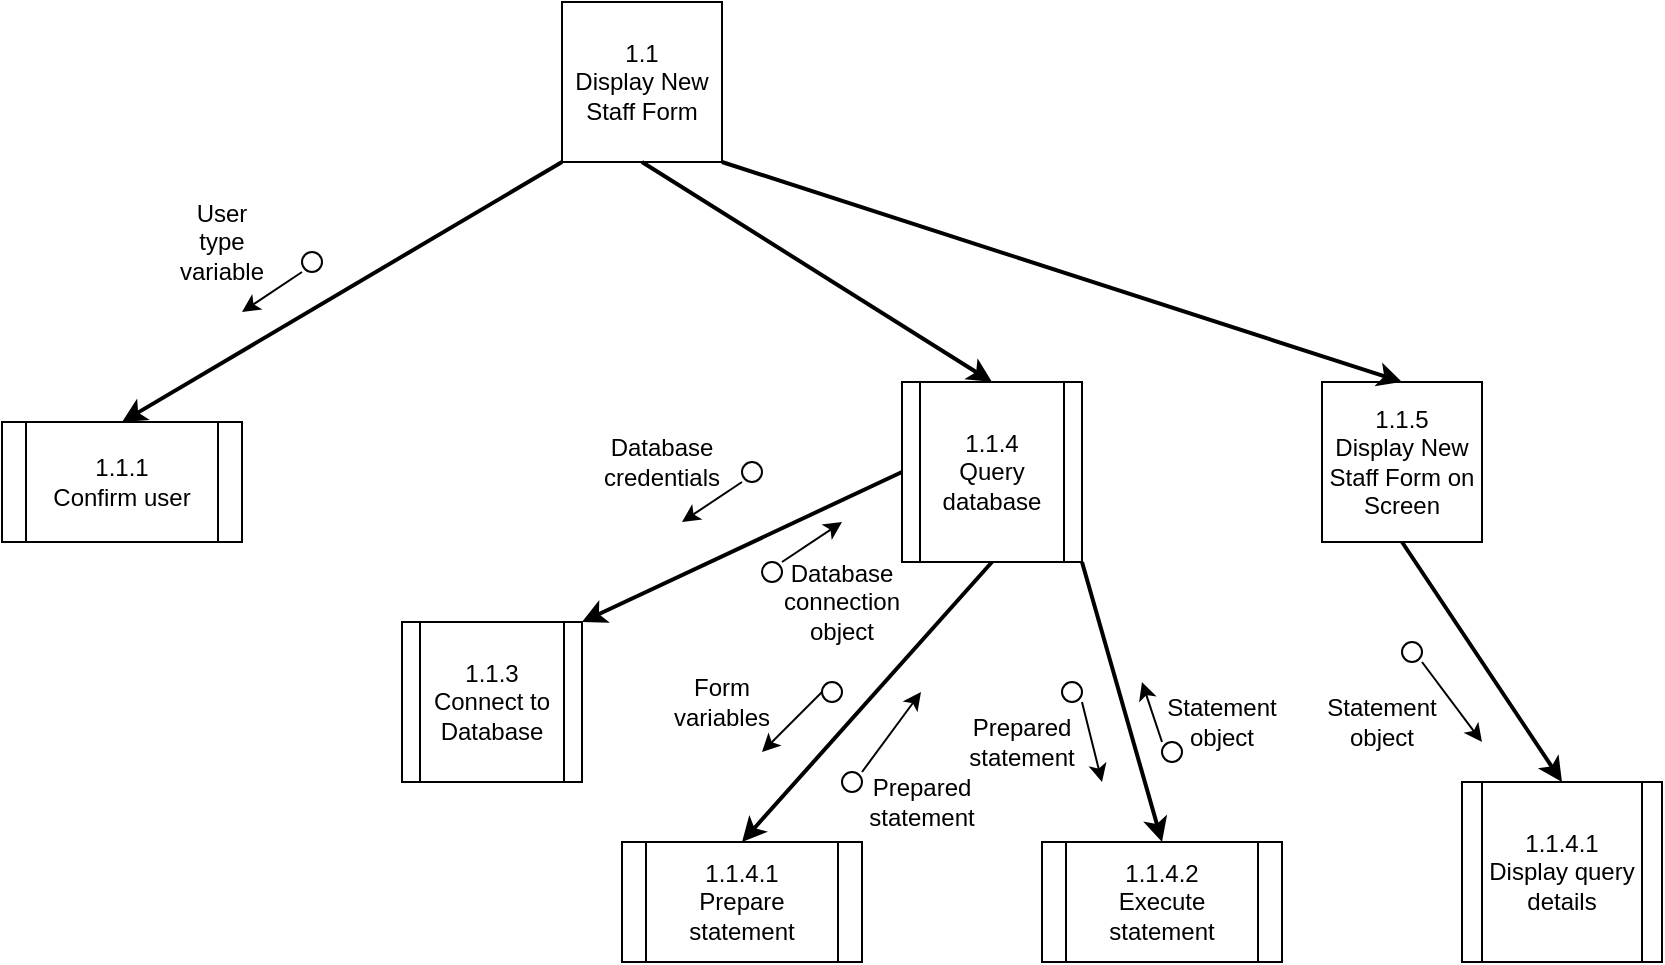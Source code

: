 <mxfile version="12.7.0" type="github" pages="2">
  <diagram id="Qw9qsAwoKkiPCp3U7Go1" name="1.1: Display New Staff Form">
    <mxGraphModel dx="1102" dy="614" grid="1" gridSize="10" guides="1" tooltips="1" connect="1" arrows="1" fold="1" page="1" pageScale="1" pageWidth="850" pageHeight="1100" math="0" shadow="0">
      <root>
        <mxCell id="0"/>
        <mxCell id="1" parent="0"/>
        <mxCell id="wwSS5YBvJb73tgBvLFl6-26" value="1.1&lt;br&gt;Display New Staff Form" style="whiteSpace=wrap;html=1;aspect=fixed;" parent="1" vertex="1">
          <mxGeometry x="430" y="90" width="80" height="80" as="geometry"/>
        </mxCell>
        <mxCell id="wwSS5YBvJb73tgBvLFl6-28" value="1.1.5&lt;br&gt;Display New Staff Form on Screen" style="whiteSpace=wrap;html=1;aspect=fixed;" parent="1" vertex="1">
          <mxGeometry x="810" y="280" width="80" height="80" as="geometry"/>
        </mxCell>
        <mxCell id="wwSS5YBvJb73tgBvLFl6-30" value="" style="endArrow=classic;html=1;exitX=1;exitY=1;exitDx=0;exitDy=0;strokeWidth=2;entryX=0.5;entryY=0;entryDx=0;entryDy=0;" parent="1" source="wwSS5YBvJb73tgBvLFl6-26" target="wwSS5YBvJb73tgBvLFl6-28" edge="1">
          <mxGeometry width="50" height="50" relative="1" as="geometry">
            <mxPoint x="570" y="260" as="sourcePoint"/>
            <mxPoint x="595" y="290" as="targetPoint"/>
          </mxGeometry>
        </mxCell>
        <mxCell id="wwSS5YBvJb73tgBvLFl6-31" value="" style="endArrow=classic;html=1;exitX=0;exitY=1;exitDx=0;exitDy=0;entryX=0.5;entryY=0;entryDx=0;entryDy=0;strokeWidth=2;" parent="1" source="wwSS5YBvJb73tgBvLFl6-26" target="kPWo9Jy2WzOMJjkFZzy3-1" edge="1">
          <mxGeometry width="50" height="50" relative="1" as="geometry">
            <mxPoint x="320" y="210" as="sourcePoint"/>
            <mxPoint x="275" y="290" as="targetPoint"/>
          </mxGeometry>
        </mxCell>
        <mxCell id="wwSS5YBvJb73tgBvLFl6-37" value="" style="endArrow=classic;html=1;" parent="1" edge="1">
          <mxGeometry width="50" height="50" relative="1" as="geometry">
            <mxPoint x="420" y="535" as="sourcePoint"/>
            <mxPoint x="420" y="535" as="targetPoint"/>
          </mxGeometry>
        </mxCell>
        <mxCell id="wwSS5YBvJb73tgBvLFl6-43" value="" style="endArrow=classic;html=1;strokeWidth=2;entryX=0.5;entryY=0;entryDx=0;entryDy=0;exitX=0.5;exitY=1;exitDx=0;exitDy=0;" parent="1" source="wwSS5YBvJb73tgBvLFl6-26" target="wwSS5YBvJb73tgBvLFl6-46" edge="1">
          <mxGeometry width="50" height="50" relative="1" as="geometry">
            <mxPoint x="490" y="170" as="sourcePoint"/>
            <mxPoint x="530" y="290" as="targetPoint"/>
          </mxGeometry>
        </mxCell>
        <mxCell id="wwSS5YBvJb73tgBvLFl6-44" value="1.1.4.1&lt;br&gt;Display query details" style="shape=process;whiteSpace=wrap;html=1;backgroundOutline=1;" parent="1" vertex="1">
          <mxGeometry x="880" y="480" width="100" height="90" as="geometry"/>
        </mxCell>
        <mxCell id="wwSS5YBvJb73tgBvLFl6-45" value="" style="endArrow=classic;html=1;strokeWidth=2;entryX=0.5;entryY=0;entryDx=0;entryDy=0;exitX=0.5;exitY=1;exitDx=0;exitDy=0;" parent="1" source="wwSS5YBvJb73tgBvLFl6-46" target="kPWo9Jy2WzOMJjkFZzy3-24" edge="1">
          <mxGeometry width="50" height="50" relative="1" as="geometry">
            <mxPoint x="635" y="370" as="sourcePoint"/>
            <mxPoint x="740" y="462.5" as="targetPoint"/>
          </mxGeometry>
        </mxCell>
        <mxCell id="wwSS5YBvJb73tgBvLFl6-46" value="1.1.4&lt;br&gt;Query database" style="shape=process;whiteSpace=wrap;html=1;backgroundOutline=1;" parent="1" vertex="1">
          <mxGeometry x="600" y="280" width="90" height="90" as="geometry"/>
        </mxCell>
        <mxCell id="wwSS5YBvJb73tgBvLFl6-49" value="1.1.3&lt;br&gt;Connect to Database" style="shape=process;whiteSpace=wrap;html=1;backgroundOutline=1;" parent="1" vertex="1">
          <mxGeometry x="350" y="400" width="90" height="80" as="geometry"/>
        </mxCell>
        <mxCell id="wwSS5YBvJb73tgBvLFl6-50" value="" style="endArrow=classic;html=1;strokeWidth=2;exitX=0;exitY=0.5;exitDx=0;exitDy=0;entryX=1;entryY=0;entryDx=0;entryDy=0;" parent="1" source="wwSS5YBvJb73tgBvLFl6-46" target="wwSS5YBvJb73tgBvLFl6-49" edge="1">
          <mxGeometry width="50" height="50" relative="1" as="geometry">
            <mxPoint x="387.5" y="170" as="sourcePoint"/>
            <mxPoint x="435" y="260" as="targetPoint"/>
          </mxGeometry>
        </mxCell>
        <mxCell id="kPWo9Jy2WzOMJjkFZzy3-1" value="1.1.1&lt;br&gt;Confirm user" style="shape=process;whiteSpace=wrap;html=1;backgroundOutline=1;" parent="1" vertex="1">
          <mxGeometry x="150" y="300" width="120" height="60" as="geometry"/>
        </mxCell>
        <mxCell id="kPWo9Jy2WzOMJjkFZzy3-2" value="" style="endArrow=classic;html=1;" parent="1" edge="1">
          <mxGeometry width="50" height="50" relative="1" as="geometry">
            <mxPoint x="300" y="225" as="sourcePoint"/>
            <mxPoint x="270" y="245" as="targetPoint"/>
          </mxGeometry>
        </mxCell>
        <mxCell id="kPWo9Jy2WzOMJjkFZzy3-7" value="" style="ellipse;whiteSpace=wrap;html=1;aspect=fixed;" parent="1" vertex="1">
          <mxGeometry x="850" y="410" width="10" height="10" as="geometry"/>
        </mxCell>
        <mxCell id="kPWo9Jy2WzOMJjkFZzy3-8" value="" style="ellipse;whiteSpace=wrap;html=1;aspect=fixed;" parent="1" vertex="1">
          <mxGeometry x="680" y="430" width="10" height="10" as="geometry"/>
        </mxCell>
        <mxCell id="kPWo9Jy2WzOMJjkFZzy3-9" value="" style="ellipse;whiteSpace=wrap;html=1;aspect=fixed;" parent="1" vertex="1">
          <mxGeometry x="730" y="460" width="10" height="10" as="geometry"/>
        </mxCell>
        <mxCell id="kPWo9Jy2WzOMJjkFZzy3-10" value="" style="ellipse;whiteSpace=wrap;html=1;aspect=fixed;" parent="1" vertex="1">
          <mxGeometry x="560" y="430" width="10" height="10" as="geometry"/>
        </mxCell>
        <mxCell id="kPWo9Jy2WzOMJjkFZzy3-11" value="" style="ellipse;whiteSpace=wrap;html=1;aspect=fixed;" parent="1" vertex="1">
          <mxGeometry x="570" y="475" width="10" height="10" as="geometry"/>
        </mxCell>
        <mxCell id="kPWo9Jy2WzOMJjkFZzy3-12" value="" style="ellipse;whiteSpace=wrap;html=1;aspect=fixed;" parent="1" vertex="1">
          <mxGeometry x="530" y="370" width="10" height="10" as="geometry"/>
        </mxCell>
        <mxCell id="kPWo9Jy2WzOMJjkFZzy3-13" value="" style="ellipse;whiteSpace=wrap;html=1;aspect=fixed;" parent="1" vertex="1">
          <mxGeometry x="520" y="320" width="10" height="10" as="geometry"/>
        </mxCell>
        <mxCell id="kPWo9Jy2WzOMJjkFZzy3-15" value="" style="ellipse;whiteSpace=wrap;html=1;aspect=fixed;" parent="1" vertex="1">
          <mxGeometry x="300" y="215" width="10" height="10" as="geometry"/>
        </mxCell>
        <mxCell id="kPWo9Jy2WzOMJjkFZzy3-16" value="User type variable" style="text;html=1;strokeColor=none;fillColor=none;align=center;verticalAlign=middle;whiteSpace=wrap;rounded=0;" parent="1" vertex="1">
          <mxGeometry x="240" y="200" width="40" height="20" as="geometry"/>
        </mxCell>
        <mxCell id="kPWo9Jy2WzOMJjkFZzy3-19" value="Database credentials" style="text;html=1;strokeColor=none;fillColor=none;align=center;verticalAlign=middle;whiteSpace=wrap;rounded=0;" parent="1" vertex="1">
          <mxGeometry x="460" y="310" width="40" height="20" as="geometry"/>
        </mxCell>
        <mxCell id="kPWo9Jy2WzOMJjkFZzy3-20" value="" style="endArrow=classic;html=1;" parent="1" edge="1">
          <mxGeometry width="50" height="50" relative="1" as="geometry">
            <mxPoint x="520" y="330" as="sourcePoint"/>
            <mxPoint x="490" y="350" as="targetPoint"/>
          </mxGeometry>
        </mxCell>
        <mxCell id="kPWo9Jy2WzOMJjkFZzy3-21" value="" style="endArrow=classic;html=1;" parent="1" edge="1">
          <mxGeometry width="50" height="50" relative="1" as="geometry">
            <mxPoint x="540" y="370" as="sourcePoint"/>
            <mxPoint x="570" y="350" as="targetPoint"/>
          </mxGeometry>
        </mxCell>
        <mxCell id="kPWo9Jy2WzOMJjkFZzy3-22" value="Database connection object" style="text;html=1;strokeColor=none;fillColor=none;align=center;verticalAlign=middle;whiteSpace=wrap;rounded=0;" parent="1" vertex="1">
          <mxGeometry x="550" y="380" width="40" height="20" as="geometry"/>
        </mxCell>
        <mxCell id="kPWo9Jy2WzOMJjkFZzy3-23" value="" style="endArrow=classic;html=1;" parent="1" edge="1">
          <mxGeometry width="50" height="50" relative="1" as="geometry">
            <mxPoint x="580" y="475" as="sourcePoint"/>
            <mxPoint x="609.5" y="435" as="targetPoint"/>
          </mxGeometry>
        </mxCell>
        <mxCell id="kPWo9Jy2WzOMJjkFZzy3-24" value="1.1.4.1&lt;br&gt;Prepare statement" style="shape=process;whiteSpace=wrap;html=1;backgroundOutline=1;" parent="1" vertex="1">
          <mxGeometry x="460" y="510" width="120" height="60" as="geometry"/>
        </mxCell>
        <mxCell id="kPWo9Jy2WzOMJjkFZzy3-25" value="1.1.4.2&lt;br&gt;Execute statement" style="shape=process;whiteSpace=wrap;html=1;backgroundOutline=1;" parent="1" vertex="1">
          <mxGeometry x="670" y="510" width="120" height="60" as="geometry"/>
        </mxCell>
        <mxCell id="kPWo9Jy2WzOMJjkFZzy3-27" value="" style="endArrow=classic;html=1;" parent="1" edge="1">
          <mxGeometry width="50" height="50" relative="1" as="geometry">
            <mxPoint x="560" y="435" as="sourcePoint"/>
            <mxPoint x="530" y="465" as="targetPoint"/>
          </mxGeometry>
        </mxCell>
        <mxCell id="kPWo9Jy2WzOMJjkFZzy3-28" value="" style="endArrow=classic;html=1;exitX=1;exitY=1;exitDx=0;exitDy=0;entryX=0.5;entryY=0;entryDx=0;entryDy=0;strokeWidth=2;" parent="1" source="wwSS5YBvJb73tgBvLFl6-46" target="kPWo9Jy2WzOMJjkFZzy3-25" edge="1">
          <mxGeometry width="50" height="50" relative="1" as="geometry">
            <mxPoint x="700" y="480" as="sourcePoint"/>
            <mxPoint x="750" y="430" as="targetPoint"/>
          </mxGeometry>
        </mxCell>
        <mxCell id="kPWo9Jy2WzOMJjkFZzy3-29" value="" style="endArrow=classic;html=1;" parent="1" edge="1">
          <mxGeometry width="50" height="50" relative="1" as="geometry">
            <mxPoint x="690" y="440" as="sourcePoint"/>
            <mxPoint x="700" y="480" as="targetPoint"/>
          </mxGeometry>
        </mxCell>
        <mxCell id="kPWo9Jy2WzOMJjkFZzy3-30" value="" style="endArrow=classic;html=1;" parent="1" edge="1">
          <mxGeometry width="50" height="50" relative="1" as="geometry">
            <mxPoint x="730" y="460" as="sourcePoint"/>
            <mxPoint x="720" y="430" as="targetPoint"/>
          </mxGeometry>
        </mxCell>
        <mxCell id="kPWo9Jy2WzOMJjkFZzy3-31" value="Form variables" style="text;html=1;strokeColor=none;fillColor=none;align=center;verticalAlign=middle;whiteSpace=wrap;rounded=0;" parent="1" vertex="1">
          <mxGeometry x="490" y="430" width="40" height="20" as="geometry"/>
        </mxCell>
        <mxCell id="kPWo9Jy2WzOMJjkFZzy3-32" value="Prepared statement" style="text;html=1;strokeColor=none;fillColor=none;align=center;verticalAlign=middle;whiteSpace=wrap;rounded=0;" parent="1" vertex="1">
          <mxGeometry x="590" y="480" width="40" height="20" as="geometry"/>
        </mxCell>
        <mxCell id="kPWo9Jy2WzOMJjkFZzy3-33" value="Prepared statement" style="text;html=1;strokeColor=none;fillColor=none;align=center;verticalAlign=middle;whiteSpace=wrap;rounded=0;" parent="1" vertex="1">
          <mxGeometry x="640" y="450" width="40" height="20" as="geometry"/>
        </mxCell>
        <mxCell id="kPWo9Jy2WzOMJjkFZzy3-34" value="Statement object" style="text;html=1;strokeColor=none;fillColor=none;align=center;verticalAlign=middle;whiteSpace=wrap;rounded=0;" parent="1" vertex="1">
          <mxGeometry x="740" y="440" width="40" height="20" as="geometry"/>
        </mxCell>
        <mxCell id="kPWo9Jy2WzOMJjkFZzy3-36" value="" style="endArrow=classic;html=1;exitX=0.5;exitY=1;exitDx=0;exitDy=0;entryX=0.5;entryY=0;entryDx=0;entryDy=0;strokeWidth=2;" parent="1" source="wwSS5YBvJb73tgBvLFl6-28" target="wwSS5YBvJb73tgBvLFl6-44" edge="1">
          <mxGeometry width="50" height="50" relative="1" as="geometry">
            <mxPoint x="960" y="430" as="sourcePoint"/>
            <mxPoint x="1010" y="380" as="targetPoint"/>
          </mxGeometry>
        </mxCell>
        <mxCell id="kPWo9Jy2WzOMJjkFZzy3-37" value="Statement object" style="text;html=1;strokeColor=none;fillColor=none;align=center;verticalAlign=middle;whiteSpace=wrap;rounded=0;" parent="1" vertex="1">
          <mxGeometry x="820" y="440" width="40" height="20" as="geometry"/>
        </mxCell>
        <mxCell id="kPWo9Jy2WzOMJjkFZzy3-38" value="" style="endArrow=classic;html=1;" parent="1" edge="1">
          <mxGeometry width="50" height="50" relative="1" as="geometry">
            <mxPoint x="860" y="420" as="sourcePoint"/>
            <mxPoint x="890" y="460" as="targetPoint"/>
          </mxGeometry>
        </mxCell>
      </root>
    </mxGraphModel>
  </diagram>
  <diagram id="9Vf_p67YvRIqeWr83ixY" name="1.2 Add Staff Info Into Staff Table">
        <mxGraphModel dx="1952" dy="614" grid="1" gridSize="10" guides="1" tooltips="1" connect="1" arrows="1" fold="1" page="1" pageScale="1" pageWidth="850" pageHeight="1100" math="0" shadow="0">
            <root>
                <mxCell id="-GygDUzS8S4LPBGg6Kkc-0"/>
                <mxCell id="-GygDUzS8S4LPBGg6Kkc-1" parent="-GygDUzS8S4LPBGg6Kkc-0"/>
                <mxCell id="-GygDUzS8S4LPBGg6Kkc-2" value="1.2&lt;br&gt;Add Staff Info Into Staff Table" style="whiteSpace=wrap;html=1;aspect=fixed;" parent="-GygDUzS8S4LPBGg6Kkc-1" vertex="1">
                    <mxGeometry x="-85" y="70" width="80" height="80" as="geometry"/>
                  </mxCell>
                <mxCell id="-GygDUzS8S4LPBGg6Kkc-7" value="" style="endArrow=classic;html=1;exitX=0.25;exitY=1;exitDx=0;exitDy=0;entryX=0.5;entryY=0;entryDx=0;entryDy=0;strokeWidth=2;" parent="-GygDUzS8S4LPBGg6Kkc-1" source="-GygDUzS8S4LPBGg6Kkc-2" target="-GygDUzS8S4LPBGg6Kkc-9" edge="1">
                    <mxGeometry width="50" height="50" relative="1" as="geometry">
                        <mxPoint x="310" y="190" as="sourcePoint"/>
                        <mxPoint x="160" y="270" as="targetPoint"/>
                      </mxGeometry>
                  </mxCell>
                <mxCell id="-GygDUzS8S4LPBGg6Kkc-9" value="&lt;span style=&quot;white-space: normal&quot;&gt;1.2.1&lt;br&gt;&lt;/span&gt;Retrieve Submitted Form Data" style="shape=process;whiteSpace=wrap;html=1;backgroundOutline=1;" parent="-GygDUzS8S4LPBGg6Kkc-1" vertex="1">
                    <mxGeometry x="-110" y="280" width="90" height="80" as="geometry"/>
                  </mxCell>
                <mxCell id="-GygDUzS8S4LPBGg6Kkc-15" value="&lt;span style=&quot;white-space: normal&quot;&gt;1.2.2&lt;br&gt;&lt;/span&gt;Verify Submitted Form Data" style="shape=process;whiteSpace=wrap;html=1;backgroundOutline=1;" parent="-GygDUzS8S4LPBGg6Kkc-1" vertex="1">
                    <mxGeometry x="80" y="280" width="90" height="80" as="geometry"/>
                  </mxCell>
                <mxCell id="-GygDUzS8S4LPBGg6Kkc-17" value="" style="endArrow=classic;html=1;exitX=0.5;exitY=1;exitDx=0;exitDy=0;entryX=0.5;entryY=0;entryDx=0;entryDy=0;strokeWidth=2;" parent="-GygDUzS8S4LPBGg6Kkc-1" source="-GygDUzS8S4LPBGg6Kkc-2" target="-GygDUzS8S4LPBGg6Kkc-15" edge="1">
                    <mxGeometry width="50" height="50" relative="1" as="geometry">
                        <mxPoint x="467.5" y="170" as="sourcePoint"/>
                        <mxPoint x="262.5" y="290" as="targetPoint"/>
                      </mxGeometry>
                  </mxCell>
                <mxCell id="-GygDUzS8S4LPBGg6Kkc-18" value="" style="endArrow=classic;html=1;strokeWidth=2;exitX=0.75;exitY=1;exitDx=0;exitDy=0;entryX=0.5;entryY=0;entryDx=0;entryDy=0;" parent="-GygDUzS8S4LPBGg6Kkc-1" source="-GygDUzS8S4LPBGg6Kkc-2" target="skDZwN-6ErSxvDQjEwVo-51" edge="1">
                    <mxGeometry width="50" height="50" relative="1" as="geometry">
                        <mxPoint x="480" y="130" as="sourcePoint"/>
                        <mxPoint x="680" y="260" as="targetPoint"/>
                      </mxGeometry>
                  </mxCell>
                <mxCell id="97dr2EivWlVoPKoi6YJp-1" value="" style="endArrow=classic;html=1;curved=1;" parent="-GygDUzS8S4LPBGg6Kkc-1" edge="1">
                    <mxGeometry width="50" height="50" relative="1" as="geometry">
                        <mxPoint x="-45" y="150.0" as="sourcePoint"/>
                        <mxPoint x="-70" y="150" as="targetPoint"/>
                        <Array as="points">
                            <mxPoint x="-10" y="160"/>
                            <mxPoint x="-30" y="180"/>
                            <mxPoint x="-90" y="180"/>
                            <mxPoint x="-100" y="160"/>
                          </Array>
                      </mxGeometry>
                  </mxCell>
                <mxCell id="skDZwN-6ErSxvDQjEwVo-0" value="" style="endArrow=classic;html=1;" edge="1" parent="-GygDUzS8S4LPBGg6Kkc-1">
                    <mxGeometry width="50" height="50" relative="1" as="geometry">
                        <mxPoint x="-210" y="520" as="sourcePoint"/>
                        <mxPoint x="-240" y="540" as="targetPoint"/>
                      </mxGeometry>
                  </mxCell>
                <mxCell id="skDZwN-6ErSxvDQjEwVo-2" value="" style="ellipse;whiteSpace=wrap;html=1;aspect=fixed;fillColor=#000000;" vertex="1" parent="-GygDUzS8S4LPBGg6Kkc-1">
                    <mxGeometry x="380" y="420" width="10" height="10" as="geometry"/>
                  </mxCell>
                <mxCell id="skDZwN-6ErSxvDQjEwVo-3" value="" style="ellipse;whiteSpace=wrap;html=1;aspect=fixed;" vertex="1" parent="-GygDUzS8S4LPBGg6Kkc-1">
                    <mxGeometry x="340" y="395" width="10" height="10" as="geometry"/>
                  </mxCell>
                <mxCell id="skDZwN-6ErSxvDQjEwVo-4" value="" style="ellipse;whiteSpace=wrap;html=1;aspect=fixed;fillColor=#000000;" vertex="1" parent="-GygDUzS8S4LPBGg6Kkc-1">
                    <mxGeometry x="100" y="230" width="10" height="10" as="geometry"/>
                  </mxCell>
                <mxCell id="skDZwN-6ErSxvDQjEwVo-5" value="" style="ellipse;whiteSpace=wrap;html=1;aspect=fixed;" vertex="1" parent="-GygDUzS8S4LPBGg6Kkc-1">
                    <mxGeometry x="30" y="230" width="10" height="10" as="geometry"/>
                  </mxCell>
                <mxCell id="skDZwN-6ErSxvDQjEwVo-6" value="" style="ellipse;whiteSpace=wrap;html=1;aspect=fixed;" vertex="1" parent="-GygDUzS8S4LPBGg6Kkc-1">
                    <mxGeometry x="-200" y="560" width="10" height="10" as="geometry"/>
                  </mxCell>
                <mxCell id="skDZwN-6ErSxvDQjEwVo-7" value="" style="ellipse;whiteSpace=wrap;html=1;aspect=fixed;" vertex="1" parent="-GygDUzS8S4LPBGg6Kkc-1">
                    <mxGeometry x="-210" y="510" width="10" height="10" as="geometry"/>
                  </mxCell>
                <mxCell id="skDZwN-6ErSxvDQjEwVo-8" value="" style="endArrow=classic;html=1;" edge="1" parent="-GygDUzS8S4LPBGg6Kkc-1">
                    <mxGeometry width="50" height="50" relative="1" as="geometry">
                        <mxPoint x="-190" y="565" as="sourcePoint"/>
                        <mxPoint x="-150" y="535" as="targetPoint"/>
                      </mxGeometry>
                  </mxCell>
                <mxCell id="skDZwN-6ErSxvDQjEwVo-9" value="" style="endArrow=classic;html=1;" edge="1" parent="-GygDUzS8S4LPBGg6Kkc-1">
                    <mxGeometry width="50" height="50" relative="1" as="geometry">
                        <mxPoint x="40" y="240" as="sourcePoint"/>
                        <mxPoint x="70" y="265" as="targetPoint"/>
                      </mxGeometry>
                  </mxCell>
                <mxCell id="skDZwN-6ErSxvDQjEwVo-10" value="" style="endArrow=classic;html=1;" edge="1" parent="-GygDUzS8S4LPBGg6Kkc-1">
                    <mxGeometry width="50" height="50" relative="1" as="geometry">
                        <mxPoint x="100" y="230" as="sourcePoint"/>
                        <mxPoint x="70" y="210" as="targetPoint"/>
                      </mxGeometry>
                  </mxCell>
                <mxCell id="skDZwN-6ErSxvDQjEwVo-11" value="" style="endArrow=classic;html=1;" edge="1" parent="-GygDUzS8S4LPBGg6Kkc-1">
                    <mxGeometry width="50" height="50" relative="1" as="geometry">
                        <mxPoint x="344.5" y="405" as="sourcePoint"/>
                        <mxPoint x="344.5" y="440" as="targetPoint"/>
                      </mxGeometry>
                  </mxCell>
                <mxCell id="skDZwN-6ErSxvDQjEwVo-12" value="" style="endArrow=classic;html=1;" edge="1" parent="-GygDUzS8S4LPBGg6Kkc-1">
                    <mxGeometry width="50" height="50" relative="1" as="geometry">
                        <mxPoint x="380" y="420" as="sourcePoint"/>
                        <mxPoint x="370.5" y="380" as="targetPoint"/>
                      </mxGeometry>
                  </mxCell>
                <mxCell id="skDZwN-6ErSxvDQjEwVo-13" value="Form variables" style="text;html=1;strokeColor=none;fillColor=none;align=center;verticalAlign=middle;whiteSpace=wrap;rounded=0;" vertex="1" parent="-GygDUzS8S4LPBGg6Kkc-1">
                    <mxGeometry x="-270" y="490" width="40" height="20" as="geometry"/>
                  </mxCell>
                <mxCell id="skDZwN-6ErSxvDQjEwVo-15" value="1.2.1.1&lt;br&gt;Query database" style="shape=process;whiteSpace=wrap;html=1;backgroundOutline=1;" vertex="1" parent="-GygDUzS8S4LPBGg6Kkc-1">
                    <mxGeometry x="-125" y="430" width="120" height="60" as="geometry"/>
                  </mxCell>
                <mxCell id="skDZwN-6ErSxvDQjEwVo-16" value="12.1.1&lt;br&gt;Connect to database" style="shape=process;whiteSpace=wrap;html=1;backgroundOutline=1;" vertex="1" parent="-GygDUzS8S4LPBGg6Kkc-1">
                    <mxGeometry x="-360" y="610" width="120" height="60" as="geometry"/>
                  </mxCell>
                <mxCell id="skDZwN-6ErSxvDQjEwVo-17" value="12.1.2&lt;br&gt;Prepare statement" style="shape=process;whiteSpace=wrap;html=1;backgroundOutline=1;" vertex="1" parent="-GygDUzS8S4LPBGg6Kkc-1">
                    <mxGeometry x="-125" y="610" width="120" height="60" as="geometry"/>
                  </mxCell>
                <mxCell id="skDZwN-6ErSxvDQjEwVo-18" value="&lt;span style=&quot;white-space: normal&quot;&gt;12.1.3&lt;/span&gt;&lt;br style=&quot;white-space: normal&quot;&gt;&lt;span style=&quot;white-space: normal&quot;&gt;Execute statement&lt;/span&gt;" style="shape=process;whiteSpace=wrap;html=1;backgroundOutline=1;fillColor=#FFFFFF;" vertex="1" parent="-GygDUzS8S4LPBGg6Kkc-1">
                    <mxGeometry x="120" y="610" width="120" height="60" as="geometry"/>
                  </mxCell>
                <mxCell id="skDZwN-6ErSxvDQjEwVo-19" value="" style="endArrow=classic;html=1;entryX=0.5;entryY=0;entryDx=0;entryDy=0;exitX=0.5;exitY=1;exitDx=0;exitDy=0;strokeWidth=2;" edge="1" parent="-GygDUzS8S4LPBGg6Kkc-1" source="-GygDUzS8S4LPBGg6Kkc-9" target="skDZwN-6ErSxvDQjEwVo-15">
                    <mxGeometry width="50" height="50" relative="1" as="geometry">
                        <mxPoint x="70" y="370" as="sourcePoint"/>
                        <mxPoint x="120" y="320" as="targetPoint"/>
                      </mxGeometry>
                  </mxCell>
                <mxCell id="skDZwN-6ErSxvDQjEwVo-20" value="" style="endArrow=classic;html=1;exitX=0;exitY=1;exitDx=0;exitDy=0;entryX=0.5;entryY=0;entryDx=0;entryDy=0;strokeWidth=2;" edge="1" parent="-GygDUzS8S4LPBGg6Kkc-1" source="skDZwN-6ErSxvDQjEwVo-15" target="skDZwN-6ErSxvDQjEwVo-16">
                    <mxGeometry width="50" height="50" relative="1" as="geometry">
                        <mxPoint x="-280" y="570" as="sourcePoint"/>
                        <mxPoint x="-230" y="520" as="targetPoint"/>
                      </mxGeometry>
                  </mxCell>
                <mxCell id="skDZwN-6ErSxvDQjEwVo-21" value="" style="endArrow=classic;html=1;exitX=0.5;exitY=1;exitDx=0;exitDy=0;entryX=0.5;entryY=0;entryDx=0;entryDy=0;strokeWidth=2;" edge="1" parent="-GygDUzS8S4LPBGg6Kkc-1" source="skDZwN-6ErSxvDQjEwVo-15" target="skDZwN-6ErSxvDQjEwVo-17">
                    <mxGeometry width="50" height="50" relative="1" as="geometry">
                        <mxPoint x="-60" y="610" as="sourcePoint"/>
                        <mxPoint x="-10" y="560" as="targetPoint"/>
                      </mxGeometry>
                  </mxCell>
                <mxCell id="skDZwN-6ErSxvDQjEwVo-22" value="" style="endArrow=classic;html=1;exitX=1;exitY=1;exitDx=0;exitDy=0;entryX=0.5;entryY=0;entryDx=0;entryDy=0;strokeWidth=2;" edge="1" parent="-GygDUzS8S4LPBGg6Kkc-1" source="skDZwN-6ErSxvDQjEwVo-15" target="skDZwN-6ErSxvDQjEwVo-18">
                    <mxGeometry width="50" height="50" relative="1" as="geometry">
                        <mxPoint x="120" y="580" as="sourcePoint"/>
                        <mxPoint x="170" y="530" as="targetPoint"/>
                      </mxGeometry>
                  </mxCell>
                <mxCell id="skDZwN-6ErSxvDQjEwVo-23" value="Database connection" style="text;html=1;strokeColor=none;fillColor=none;align=center;verticalAlign=middle;whiteSpace=wrap;rounded=0;" vertex="1" parent="-GygDUzS8S4LPBGg6Kkc-1">
                    <mxGeometry x="-225" y="580" width="40" height="20" as="geometry"/>
                  </mxCell>
                <mxCell id="skDZwN-6ErSxvDQjEwVo-24" value="" style="endArrow=classic;html=1;" edge="1" parent="-GygDUzS8S4LPBGg6Kkc-1">
                    <mxGeometry width="50" height="50" relative="1" as="geometry">
                        <mxPoint x="-75.5" y="550" as="sourcePoint"/>
                        <mxPoint x="-75.5" y="580" as="targetPoint"/>
                      </mxGeometry>
                  </mxCell>
                <mxCell id="skDZwN-6ErSxvDQjEwVo-30" value="" style="ellipse;whiteSpace=wrap;html=1;aspect=fixed;" vertex="1" parent="-GygDUzS8S4LPBGg6Kkc-1">
                    <mxGeometry x="125" y="555" width="10" height="10" as="geometry"/>
                  </mxCell>
                <mxCell id="skDZwN-6ErSxvDQjEwVo-31" value="" style="ellipse;whiteSpace=wrap;html=1;aspect=fixed;" vertex="1" parent="-GygDUzS8S4LPBGg6Kkc-1">
                    <mxGeometry x="80" y="560" width="10" height="10" as="geometry"/>
                  </mxCell>
                <mxCell id="skDZwN-6ErSxvDQjEwVo-32" value="" style="ellipse;whiteSpace=wrap;html=1;aspect=fixed;direction=south;" vertex="1" parent="-GygDUzS8S4LPBGg6Kkc-1">
                    <mxGeometry x="-55" y="570" width="10" height="10" as="geometry"/>
                  </mxCell>
                <mxCell id="skDZwN-6ErSxvDQjEwVo-33" value="" style="ellipse;whiteSpace=wrap;html=1;aspect=fixed;" vertex="1" parent="-GygDUzS8S4LPBGg6Kkc-1">
                    <mxGeometry x="-80" y="540" width="10" height="10" as="geometry"/>
                  </mxCell>
                <mxCell id="skDZwN-6ErSxvDQjEwVo-34" value="" style="endArrow=classic;html=1;" edge="1" parent="-GygDUzS8S4LPBGg6Kkc-1">
                    <mxGeometry width="50" height="50" relative="1" as="geometry">
                        <mxPoint x="-50.5" y="570" as="sourcePoint"/>
                        <mxPoint x="-50.5" y="540" as="targetPoint"/>
                      </mxGeometry>
                  </mxCell>
                <mxCell id="skDZwN-6ErSxvDQjEwVo-35" value="Database connection" style="text;html=1;strokeColor=none;fillColor=none;align=center;verticalAlign=middle;whiteSpace=wrap;rounded=0;" vertex="1" parent="-GygDUzS8S4LPBGg6Kkc-1">
                    <mxGeometry x="-130" y="555" width="40" height="20" as="geometry"/>
                  </mxCell>
                <mxCell id="skDZwN-6ErSxvDQjEwVo-36" value="Prepared statement" style="text;html=1;strokeColor=none;fillColor=none;align=center;verticalAlign=middle;whiteSpace=wrap;rounded=0;" vertex="1" parent="-GygDUzS8S4LPBGg6Kkc-1">
                    <mxGeometry x="-30" y="545" width="40" height="20" as="geometry"/>
                  </mxCell>
                <mxCell id="skDZwN-6ErSxvDQjEwVo-37" value="" style="endArrow=classic;html=1;" edge="1" parent="-GygDUzS8S4LPBGg6Kkc-1">
                    <mxGeometry width="50" height="50" relative="1" as="geometry">
                        <mxPoint x="90" y="570" as="sourcePoint"/>
                        <mxPoint x="120" y="590" as="targetPoint"/>
                      </mxGeometry>
                  </mxCell>
                <mxCell id="skDZwN-6ErSxvDQjEwVo-38" value="Prepared statement" style="text;html=1;strokeColor=none;fillColor=none;align=center;verticalAlign=middle;whiteSpace=wrap;rounded=0;" vertex="1" parent="-GygDUzS8S4LPBGg6Kkc-1">
                    <mxGeometry x="40" y="580" width="40" height="20" as="geometry"/>
                  </mxCell>
                <mxCell id="skDZwN-6ErSxvDQjEwVo-39" value="Statement object" style="text;html=1;strokeColor=none;fillColor=none;align=center;verticalAlign=middle;whiteSpace=wrap;rounded=0;" vertex="1" parent="-GygDUzS8S4LPBGg6Kkc-1">
                    <mxGeometry x="120" y="520" width="40" height="20" as="geometry"/>
                  </mxCell>
                <mxCell id="skDZwN-6ErSxvDQjEwVo-40" value="" style="endArrow=classic;html=1;" edge="1" parent="-GygDUzS8S4LPBGg6Kkc-1">
                    <mxGeometry width="50" height="50" relative="1" as="geometry">
                        <mxPoint x="125" y="555" as="sourcePoint"/>
                        <mxPoint x="85" y="535" as="targetPoint"/>
                      </mxGeometry>
                  </mxCell>
                <mxCell id="skDZwN-6ErSxvDQjEwVo-48" value="Statement object" style="text;html=1;strokeColor=none;fillColor=none;align=center;verticalAlign=middle;whiteSpace=wrap;rounded=0;" vertex="1" parent="-GygDUzS8S4LPBGg6Kkc-1">
                    <mxGeometry x="-10" y="250" width="40" height="20" as="geometry"/>
                  </mxCell>
                <mxCell id="skDZwN-6ErSxvDQjEwVo-49" value="Submitted form information" style="text;html=1;strokeColor=none;fillColor=none;align=center;verticalAlign=middle;whiteSpace=wrap;rounded=0;" vertex="1" parent="-GygDUzS8S4LPBGg6Kkc-1">
                    <mxGeometry x="120" y="225" width="40" height="20" as="geometry"/>
                  </mxCell>
                <mxCell id="skDZwN-6ErSxvDQjEwVo-50" value="Statement object" style="text;html=1;strokeColor=none;fillColor=none;align=center;verticalAlign=middle;whiteSpace=wrap;rounded=0;" vertex="1" parent="-GygDUzS8S4LPBGg6Kkc-1">
                    <mxGeometry x="290" y="405" width="40" height="20" as="geometry"/>
                  </mxCell>
                <mxCell id="skDZwN-6ErSxvDQjEwVo-51" value="14.4&lt;br&gt;Commit to database" style="whiteSpace=wrap;html=1;aspect=fixed;" vertex="1" parent="-GygDUzS8S4LPBGg6Kkc-1">
                    <mxGeometry x="320" y="280" width="80" height="80" as="geometry"/>
                  </mxCell>
                <mxCell id="skDZwN-6ErSxvDQjEwVo-52" value="14.4.1&lt;br&gt;Execute statement" style="shape=process;whiteSpace=wrap;html=1;backgroundOutline=1;fillColor=#FFFFFF;" vertex="1" parent="-GygDUzS8S4LPBGg6Kkc-1">
                    <mxGeometry x="300" y="460" width="120" height="60" as="geometry"/>
                  </mxCell>
                <mxCell id="skDZwN-6ErSxvDQjEwVo-53" value="" style="endArrow=classic;html=1;entryX=0.5;entryY=0;entryDx=0;entryDy=0;exitX=0.5;exitY=1;exitDx=0;exitDy=0;strokeWidth=2;" edge="1" parent="-GygDUzS8S4LPBGg6Kkc-1" source="skDZwN-6ErSxvDQjEwVo-51" target="skDZwN-6ErSxvDQjEwVo-52">
                    <mxGeometry width="50" height="50" relative="1" as="geometry">
                        <mxPoint x="720" y="400" as="sourcePoint"/>
                        <mxPoint x="770" y="350" as="targetPoint"/>
                      </mxGeometry>
                  </mxCell>
                <mxCell id="skDZwN-6ErSxvDQjEwVo-55" value="Success message" style="text;html=1;strokeColor=none;fillColor=none;align=center;verticalAlign=middle;whiteSpace=wrap;rounded=0;" vertex="1" parent="-GygDUzS8S4LPBGg6Kkc-1">
                    <mxGeometry x="390" y="385" width="40" height="20" as="geometry"/>
                  </mxCell>
              </root>
          </mxGraphModel>
      </diagram>
</mxfile>
